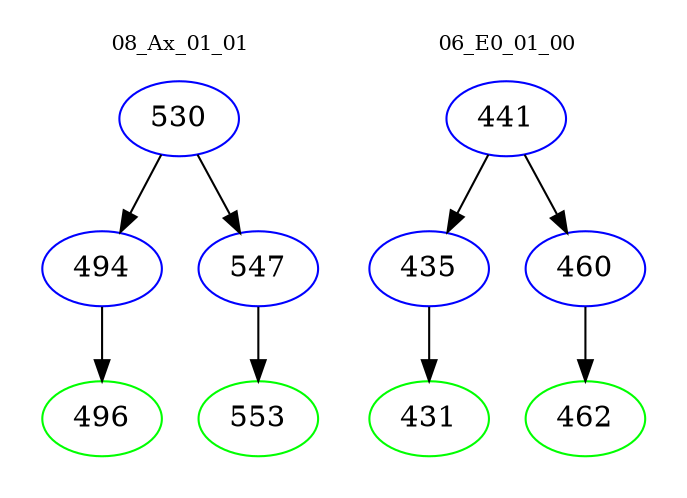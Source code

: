 digraph{
subgraph cluster_0 {
color = white
label = "08_Ax_01_01";
fontsize=10;
T0_530 [label="530", color="blue"]
T0_530 -> T0_494 [color="black"]
T0_494 [label="494", color="blue"]
T0_494 -> T0_496 [color="black"]
T0_496 [label="496", color="green"]
T0_530 -> T0_547 [color="black"]
T0_547 [label="547", color="blue"]
T0_547 -> T0_553 [color="black"]
T0_553 [label="553", color="green"]
}
subgraph cluster_1 {
color = white
label = "06_E0_01_00";
fontsize=10;
T1_441 [label="441", color="blue"]
T1_441 -> T1_435 [color="black"]
T1_435 [label="435", color="blue"]
T1_435 -> T1_431 [color="black"]
T1_431 [label="431", color="green"]
T1_441 -> T1_460 [color="black"]
T1_460 [label="460", color="blue"]
T1_460 -> T1_462 [color="black"]
T1_462 [label="462", color="green"]
}
}
